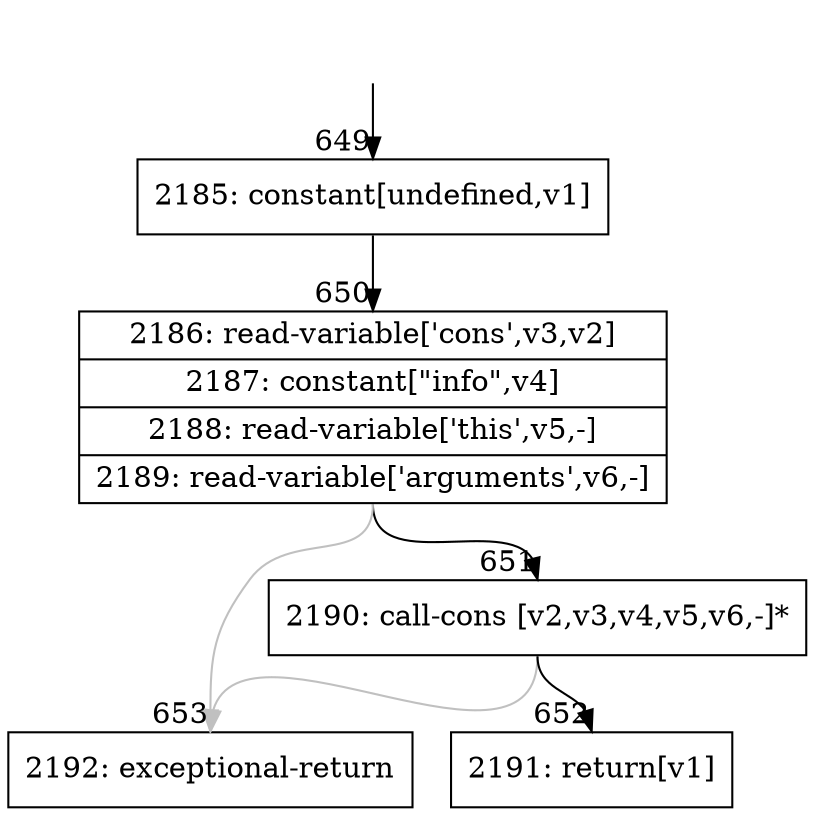 digraph {
rankdir="TD"
BB_entry43[shape=none,label=""];
BB_entry43 -> BB649 [tailport=s, headport=n, headlabel="    649"]
BB649 [shape=record label="{2185: constant[undefined,v1]}" ] 
BB649 -> BB650 [tailport=s, headport=n, headlabel="      650"]
BB650 [shape=record label="{2186: read-variable['cons',v3,v2]|2187: constant[\"info\",v4]|2188: read-variable['this',v5,-]|2189: read-variable['arguments',v6,-]}" ] 
BB650 -> BB651 [tailport=s, headport=n, headlabel="      651"]
BB650 -> BB653 [tailport=s, headport=n, color=gray, headlabel="      653"]
BB651 [shape=record label="{2190: call-cons [v2,v3,v4,v5,v6,-]*}" ] 
BB651 -> BB652 [tailport=s, headport=n, headlabel="      652"]
BB651 -> BB653 [tailport=s, headport=n, color=gray]
BB652 [shape=record label="{2191: return[v1]}" ] 
BB653 [shape=record label="{2192: exceptional-return}" ] 
//#$~ 568
}
